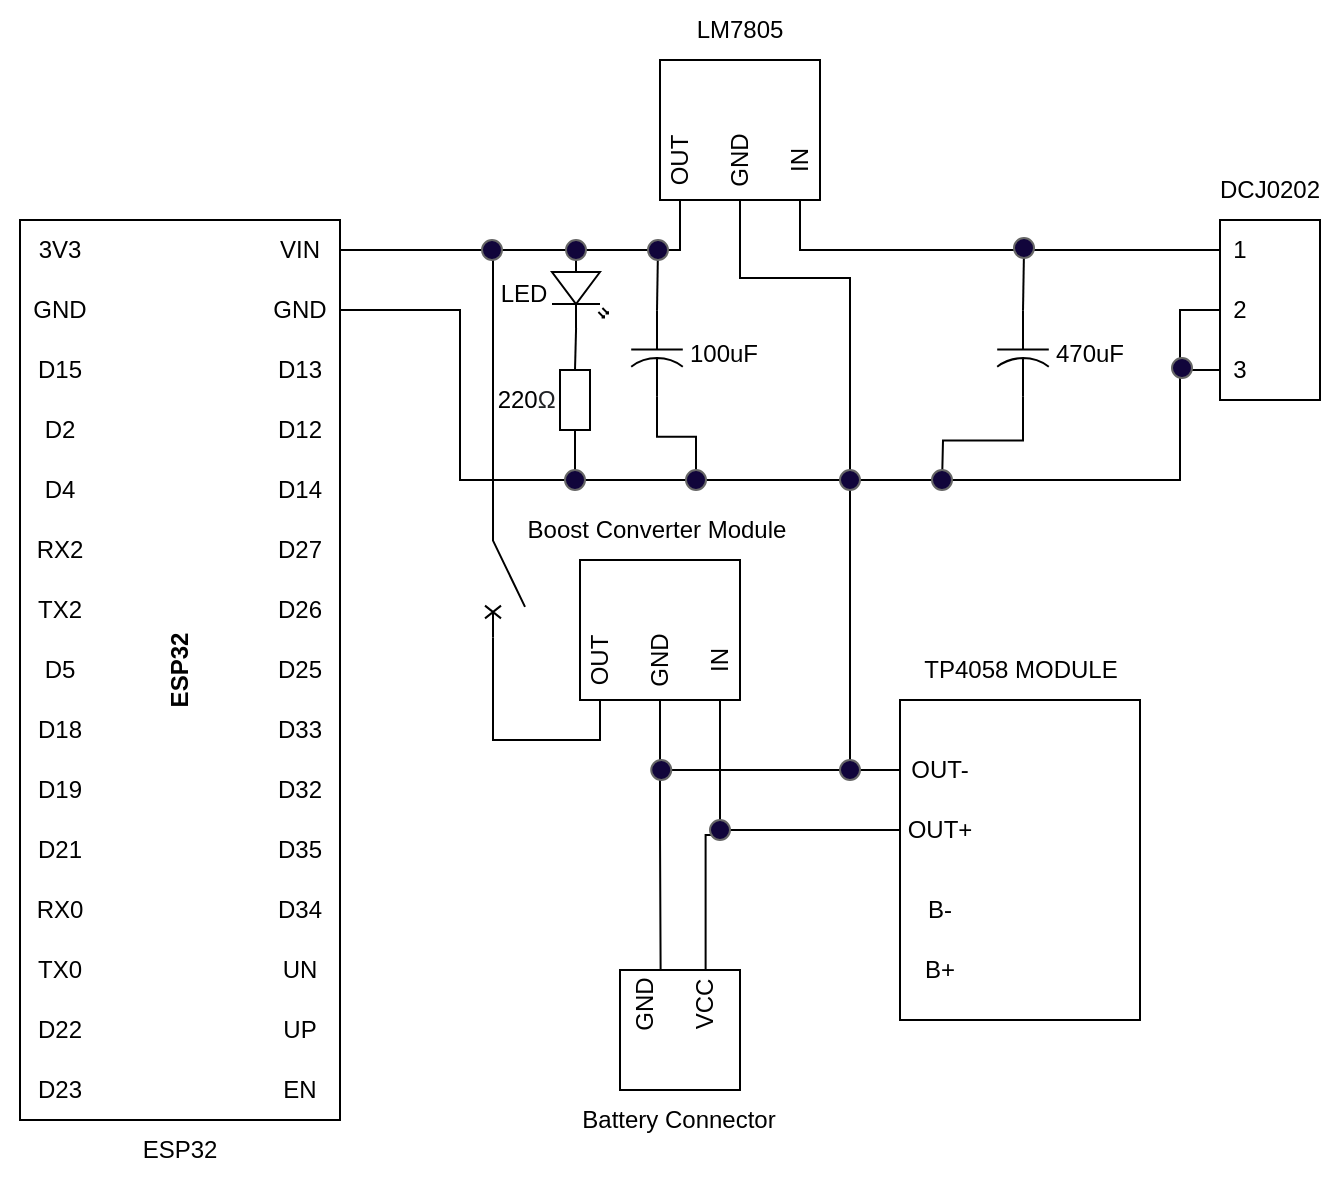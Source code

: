 <mxfile version="21.2.4" type="device">
  <diagram name="Page-1" id="Nlbm81BdyB03_5yhjSXM">
    <mxGraphModel dx="1016" dy="696" grid="0" gridSize="10" guides="1" tooltips="1" connect="1" arrows="1" fold="1" page="1" pageScale="1" pageWidth="827" pageHeight="1169" math="0" shadow="0">
      <root>
        <mxCell id="0" />
        <mxCell id="1" parent="0" />
        <mxCell id="-jr62Q2sKbG4i17rL4vR-5" value="" style="rounded=0;whiteSpace=wrap;html=1;" vertex="1" parent="1">
          <mxGeometry x="40" y="120" width="160" height="450" as="geometry" />
        </mxCell>
        <mxCell id="-jr62Q2sKbG4i17rL4vR-6" value="3V3" style="text;html=1;strokeColor=none;fillColor=none;align=center;verticalAlign=middle;whiteSpace=wrap;rounded=0;" vertex="1" parent="1">
          <mxGeometry x="30" y="120" width="60" height="30" as="geometry" />
        </mxCell>
        <mxCell id="-jr62Q2sKbG4i17rL4vR-7" value="VIN" style="text;html=1;strokeColor=none;fillColor=none;align=center;verticalAlign=middle;whiteSpace=wrap;rounded=0;" vertex="1" parent="1">
          <mxGeometry x="160" y="120" width="40" height="30" as="geometry" />
        </mxCell>
        <mxCell id="-jr62Q2sKbG4i17rL4vR-8" value="GND" style="text;html=1;strokeColor=none;fillColor=none;align=center;verticalAlign=middle;whiteSpace=wrap;rounded=0;" vertex="1" parent="1">
          <mxGeometry x="30" y="150" width="60" height="30" as="geometry" />
        </mxCell>
        <mxCell id="-jr62Q2sKbG4i17rL4vR-98" style="edgeStyle=orthogonalEdgeStyle;rounded=0;orthogonalLoop=1;jettySize=auto;html=1;exitX=1;exitY=0.5;exitDx=0;exitDy=0;entryX=0;entryY=0.5;entryDx=0;entryDy=0;endArrow=none;endFill=0;" edge="1" parent="1" source="-jr62Q2sKbG4i17rL4vR-9" target="-jr62Q2sKbG4i17rL4vR-95">
          <mxGeometry relative="1" as="geometry">
            <Array as="points">
              <mxPoint x="260" y="165" />
              <mxPoint x="260" y="250" />
              <mxPoint x="620" y="250" />
              <mxPoint x="620" y="165" />
            </Array>
          </mxGeometry>
        </mxCell>
        <mxCell id="-jr62Q2sKbG4i17rL4vR-9" value="GND" style="text;html=1;strokeColor=none;fillColor=none;align=center;verticalAlign=middle;whiteSpace=wrap;rounded=0;" vertex="1" parent="1">
          <mxGeometry x="160" y="150" width="40" height="30" as="geometry" />
        </mxCell>
        <mxCell id="-jr62Q2sKbG4i17rL4vR-10" value="D15" style="text;html=1;strokeColor=none;fillColor=none;align=center;verticalAlign=middle;whiteSpace=wrap;rounded=0;" vertex="1" parent="1">
          <mxGeometry x="30" y="180" width="60" height="30" as="geometry" />
        </mxCell>
        <mxCell id="-jr62Q2sKbG4i17rL4vR-11" value="D13" style="text;html=1;strokeColor=none;fillColor=none;align=center;verticalAlign=middle;whiteSpace=wrap;rounded=0;" vertex="1" parent="1">
          <mxGeometry x="150" y="180" width="60" height="30" as="geometry" />
        </mxCell>
        <mxCell id="-jr62Q2sKbG4i17rL4vR-12" value="D2" style="text;html=1;strokeColor=none;fillColor=none;align=center;verticalAlign=middle;whiteSpace=wrap;rounded=0;" vertex="1" parent="1">
          <mxGeometry x="30" y="210" width="60" height="30" as="geometry" />
        </mxCell>
        <mxCell id="-jr62Q2sKbG4i17rL4vR-13" value="D12" style="text;html=1;strokeColor=none;fillColor=none;align=center;verticalAlign=middle;whiteSpace=wrap;rounded=0;" vertex="1" parent="1">
          <mxGeometry x="150" y="210" width="60" height="30" as="geometry" />
        </mxCell>
        <mxCell id="-jr62Q2sKbG4i17rL4vR-14" value="D4" style="text;html=1;strokeColor=none;fillColor=none;align=center;verticalAlign=middle;whiteSpace=wrap;rounded=0;" vertex="1" parent="1">
          <mxGeometry x="30" y="240" width="60" height="30" as="geometry" />
        </mxCell>
        <mxCell id="-jr62Q2sKbG4i17rL4vR-15" value="D14" style="text;html=1;strokeColor=none;fillColor=none;align=center;verticalAlign=middle;whiteSpace=wrap;rounded=0;" vertex="1" parent="1">
          <mxGeometry x="150" y="240" width="60" height="30" as="geometry" />
        </mxCell>
        <mxCell id="-jr62Q2sKbG4i17rL4vR-16" value="RX2" style="text;html=1;strokeColor=none;fillColor=none;align=center;verticalAlign=middle;whiteSpace=wrap;rounded=0;" vertex="1" parent="1">
          <mxGeometry x="30" y="270" width="60" height="30" as="geometry" />
        </mxCell>
        <mxCell id="-jr62Q2sKbG4i17rL4vR-17" value="D27" style="text;html=1;strokeColor=none;fillColor=none;align=center;verticalAlign=middle;whiteSpace=wrap;rounded=0;" vertex="1" parent="1">
          <mxGeometry x="150" y="270" width="60" height="30" as="geometry" />
        </mxCell>
        <mxCell id="-jr62Q2sKbG4i17rL4vR-18" value="TX2" style="text;html=1;strokeColor=none;fillColor=none;align=center;verticalAlign=middle;whiteSpace=wrap;rounded=0;" vertex="1" parent="1">
          <mxGeometry x="30" y="300" width="60" height="30" as="geometry" />
        </mxCell>
        <mxCell id="-jr62Q2sKbG4i17rL4vR-19" value="D26" style="text;html=1;strokeColor=none;fillColor=none;align=center;verticalAlign=middle;whiteSpace=wrap;rounded=0;" vertex="1" parent="1">
          <mxGeometry x="150" y="300" width="60" height="30" as="geometry" />
        </mxCell>
        <mxCell id="-jr62Q2sKbG4i17rL4vR-20" value="D5" style="text;html=1;strokeColor=none;fillColor=none;align=center;verticalAlign=middle;whiteSpace=wrap;rounded=0;" vertex="1" parent="1">
          <mxGeometry x="30" y="330" width="60" height="30" as="geometry" />
        </mxCell>
        <mxCell id="-jr62Q2sKbG4i17rL4vR-21" value="D25" style="text;html=1;strokeColor=none;fillColor=none;align=center;verticalAlign=middle;whiteSpace=wrap;rounded=0;" vertex="1" parent="1">
          <mxGeometry x="150" y="330" width="60" height="30" as="geometry" />
        </mxCell>
        <mxCell id="-jr62Q2sKbG4i17rL4vR-22" value="D18" style="text;html=1;strokeColor=none;fillColor=none;align=center;verticalAlign=middle;whiteSpace=wrap;rounded=0;" vertex="1" parent="1">
          <mxGeometry x="30" y="360" width="60" height="30" as="geometry" />
        </mxCell>
        <mxCell id="-jr62Q2sKbG4i17rL4vR-23" value="D33" style="text;html=1;strokeColor=none;fillColor=none;align=center;verticalAlign=middle;whiteSpace=wrap;rounded=0;" vertex="1" parent="1">
          <mxGeometry x="150" y="360" width="60" height="30" as="geometry" />
        </mxCell>
        <mxCell id="-jr62Q2sKbG4i17rL4vR-24" value="D19" style="text;html=1;strokeColor=none;fillColor=none;align=center;verticalAlign=middle;whiteSpace=wrap;rounded=0;" vertex="1" parent="1">
          <mxGeometry x="30" y="390" width="60" height="30" as="geometry" />
        </mxCell>
        <mxCell id="-jr62Q2sKbG4i17rL4vR-25" value="D32" style="text;html=1;strokeColor=none;fillColor=none;align=center;verticalAlign=middle;whiteSpace=wrap;rounded=0;" vertex="1" parent="1">
          <mxGeometry x="150" y="390" width="60" height="30" as="geometry" />
        </mxCell>
        <mxCell id="-jr62Q2sKbG4i17rL4vR-26" value="D21" style="text;html=1;strokeColor=none;fillColor=none;align=center;verticalAlign=middle;whiteSpace=wrap;rounded=0;" vertex="1" parent="1">
          <mxGeometry x="30" y="420" width="60" height="30" as="geometry" />
        </mxCell>
        <mxCell id="-jr62Q2sKbG4i17rL4vR-27" value="D35" style="text;html=1;strokeColor=none;fillColor=none;align=center;verticalAlign=middle;whiteSpace=wrap;rounded=0;" vertex="1" parent="1">
          <mxGeometry x="150" y="420" width="60" height="30" as="geometry" />
        </mxCell>
        <mxCell id="-jr62Q2sKbG4i17rL4vR-28" value="RX0" style="text;html=1;strokeColor=none;fillColor=none;align=center;verticalAlign=middle;whiteSpace=wrap;rounded=0;" vertex="1" parent="1">
          <mxGeometry x="30" y="450" width="60" height="30" as="geometry" />
        </mxCell>
        <mxCell id="-jr62Q2sKbG4i17rL4vR-29" value="D34" style="text;html=1;strokeColor=none;fillColor=none;align=center;verticalAlign=middle;whiteSpace=wrap;rounded=0;" vertex="1" parent="1">
          <mxGeometry x="150" y="450" width="60" height="30" as="geometry" />
        </mxCell>
        <mxCell id="-jr62Q2sKbG4i17rL4vR-30" value="TX0" style="text;html=1;strokeColor=none;fillColor=none;align=center;verticalAlign=middle;whiteSpace=wrap;rounded=0;" vertex="1" parent="1">
          <mxGeometry x="30" y="480" width="60" height="30" as="geometry" />
        </mxCell>
        <mxCell id="-jr62Q2sKbG4i17rL4vR-31" value="UN" style="text;html=1;strokeColor=none;fillColor=none;align=center;verticalAlign=middle;whiteSpace=wrap;rounded=0;" vertex="1" parent="1">
          <mxGeometry x="150" y="480" width="60" height="30" as="geometry" />
        </mxCell>
        <mxCell id="-jr62Q2sKbG4i17rL4vR-32" value="D22" style="text;html=1;strokeColor=none;fillColor=none;align=center;verticalAlign=middle;whiteSpace=wrap;rounded=0;" vertex="1" parent="1">
          <mxGeometry x="30" y="510" width="60" height="30" as="geometry" />
        </mxCell>
        <mxCell id="-jr62Q2sKbG4i17rL4vR-33" value="UP" style="text;html=1;strokeColor=none;fillColor=none;align=center;verticalAlign=middle;whiteSpace=wrap;rounded=0;" vertex="1" parent="1">
          <mxGeometry x="150" y="510" width="60" height="30" as="geometry" />
        </mxCell>
        <mxCell id="-jr62Q2sKbG4i17rL4vR-34" value="D23" style="text;html=1;strokeColor=none;fillColor=none;align=center;verticalAlign=middle;whiteSpace=wrap;rounded=0;" vertex="1" parent="1">
          <mxGeometry x="30" y="540" width="60" height="30" as="geometry" />
        </mxCell>
        <mxCell id="-jr62Q2sKbG4i17rL4vR-35" value="EN" style="text;html=1;strokeColor=none;fillColor=none;align=center;verticalAlign=middle;whiteSpace=wrap;rounded=0;" vertex="1" parent="1">
          <mxGeometry x="150" y="540" width="60" height="30" as="geometry" />
        </mxCell>
        <mxCell id="-jr62Q2sKbG4i17rL4vR-37" value="&lt;b&gt;ESP32&lt;/b&gt;" style="text;html=1;strokeColor=none;fillColor=none;align=center;verticalAlign=middle;whiteSpace=wrap;rounded=0;rotation=-90;" vertex="1" parent="1">
          <mxGeometry x="90" y="330" width="60" height="30" as="geometry" />
        </mxCell>
        <mxCell id="-jr62Q2sKbG4i17rL4vR-39" value="" style="rounded=0;whiteSpace=wrap;html=1;" vertex="1" parent="1">
          <mxGeometry x="360" y="40" width="80" height="70" as="geometry" />
        </mxCell>
        <mxCell id="-jr62Q2sKbG4i17rL4vR-50" style="edgeStyle=orthogonalEdgeStyle;rounded=0;orthogonalLoop=1;jettySize=auto;html=1;exitX=0;exitY=0.5;exitDx=0;exitDy=0;entryX=1;entryY=0.5;entryDx=0;entryDy=0;endArrow=none;endFill=0;" edge="1" parent="1" source="-jr62Q2sKbG4i17rL4vR-40" target="-jr62Q2sKbG4i17rL4vR-7">
          <mxGeometry relative="1" as="geometry" />
        </mxCell>
        <mxCell id="-jr62Q2sKbG4i17rL4vR-40" value="OUT" style="text;html=1;strokeColor=none;fillColor=none;align=center;verticalAlign=middle;whiteSpace=wrap;rounded=0;rotation=-90;" vertex="1" parent="1">
          <mxGeometry x="350" y="75" width="40" height="30" as="geometry" />
        </mxCell>
        <mxCell id="-jr62Q2sKbG4i17rL4vR-41" value="GND" style="text;html=1;strokeColor=none;fillColor=none;align=center;verticalAlign=middle;whiteSpace=wrap;rounded=0;rotation=-90;" vertex="1" parent="1">
          <mxGeometry x="380" y="75" width="40" height="30" as="geometry" />
        </mxCell>
        <mxCell id="-jr62Q2sKbG4i17rL4vR-97" style="edgeStyle=orthogonalEdgeStyle;rounded=0;orthogonalLoop=1;jettySize=auto;html=1;exitX=0;exitY=0.5;exitDx=0;exitDy=0;entryX=0;entryY=0.5;entryDx=0;entryDy=0;endArrow=none;endFill=0;" edge="1" parent="1" source="-jr62Q2sKbG4i17rL4vR-42" target="-jr62Q2sKbG4i17rL4vR-93">
          <mxGeometry relative="1" as="geometry" />
        </mxCell>
        <mxCell id="-jr62Q2sKbG4i17rL4vR-42" value="IN" style="text;html=1;strokeColor=none;fillColor=none;align=center;verticalAlign=middle;whiteSpace=wrap;rounded=0;rotation=-90;" vertex="1" parent="1">
          <mxGeometry x="410" y="75" width="40" height="30" as="geometry" />
        </mxCell>
        <mxCell id="-jr62Q2sKbG4i17rL4vR-53" value="" style="rounded=0;whiteSpace=wrap;html=1;" vertex="1" parent="1">
          <mxGeometry x="320" y="290" width="80" height="70" as="geometry" />
        </mxCell>
        <mxCell id="-jr62Q2sKbG4i17rL4vR-54" value="OUT" style="text;html=1;strokeColor=none;fillColor=none;align=center;verticalAlign=middle;whiteSpace=wrap;rounded=0;rotation=-90;" vertex="1" parent="1">
          <mxGeometry x="310" y="325" width="40" height="30" as="geometry" />
        </mxCell>
        <mxCell id="-jr62Q2sKbG4i17rL4vR-66" style="edgeStyle=orthogonalEdgeStyle;rounded=0;orthogonalLoop=1;jettySize=auto;html=1;exitX=0;exitY=0.5;exitDx=0;exitDy=0;entryX=1;entryY=0.75;entryDx=0;entryDy=0;endArrow=none;endFill=0;" edge="1" parent="1" source="-jr62Q2sKbG4i17rL4vR-55" target="-jr62Q2sKbG4i17rL4vR-63">
          <mxGeometry relative="1" as="geometry" />
        </mxCell>
        <mxCell id="-jr62Q2sKbG4i17rL4vR-55" value="GND" style="text;html=1;strokeColor=none;fillColor=none;align=center;verticalAlign=middle;whiteSpace=wrap;rounded=0;rotation=-90;" vertex="1" parent="1">
          <mxGeometry x="340" y="325" width="40" height="30" as="geometry" />
        </mxCell>
        <mxCell id="-jr62Q2sKbG4i17rL4vR-67" style="edgeStyle=orthogonalEdgeStyle;rounded=0;orthogonalLoop=1;jettySize=auto;html=1;exitX=0;exitY=0.5;exitDx=0;exitDy=0;entryX=1;entryY=0.5;entryDx=0;entryDy=0;endArrow=none;endFill=0;" edge="1" parent="1" source="-jr62Q2sKbG4i17rL4vR-56" target="-jr62Q2sKbG4i17rL4vR-64">
          <mxGeometry relative="1" as="geometry" />
        </mxCell>
        <mxCell id="-jr62Q2sKbG4i17rL4vR-56" value="IN" style="text;html=1;strokeColor=none;fillColor=none;align=center;verticalAlign=middle;whiteSpace=wrap;rounded=0;rotation=-90;" vertex="1" parent="1">
          <mxGeometry x="370" y="325" width="40" height="30" as="geometry" />
        </mxCell>
        <mxCell id="-jr62Q2sKbG4i17rL4vR-58" style="edgeStyle=orthogonalEdgeStyle;rounded=0;orthogonalLoop=1;jettySize=auto;html=1;exitX=0;exitY=0.8;exitDx=0;exitDy=0;endArrow=none;endFill=0;entryX=1;entryY=0.5;entryDx=0;entryDy=0;" edge="1" parent="1" source="-jr62Q2sKbG4i17rL4vR-57" target="-jr62Q2sKbG4i17rL4vR-7">
          <mxGeometry relative="1" as="geometry">
            <mxPoint x="283" y="140" as="targetPoint" />
            <Array as="points">
              <mxPoint x="277" y="135" />
            </Array>
          </mxGeometry>
        </mxCell>
        <mxCell id="-jr62Q2sKbG4i17rL4vR-60" style="edgeStyle=orthogonalEdgeStyle;rounded=0;orthogonalLoop=1;jettySize=auto;html=1;exitX=1;exitY=0.8;exitDx=0;exitDy=0;entryX=0;entryY=0.5;entryDx=0;entryDy=0;endArrow=none;endFill=0;" edge="1" parent="1" source="-jr62Q2sKbG4i17rL4vR-57" target="-jr62Q2sKbG4i17rL4vR-54">
          <mxGeometry relative="1" as="geometry" />
        </mxCell>
        <mxCell id="-jr62Q2sKbG4i17rL4vR-57" value="" style="pointerEvents=1;verticalLabelPosition=bottom;shadow=0;dashed=0;align=center;html=1;verticalAlign=top;shape=mxgraph.electrical.electro-mechanical.circuitBreaker2;elSwitchState=off;rotation=90;" vertex="1" parent="1">
          <mxGeometry x="250.63" y="286.88" width="63.75" height="20" as="geometry" />
        </mxCell>
        <mxCell id="-jr62Q2sKbG4i17rL4vR-62" value="" style="rounded=0;whiteSpace=wrap;html=1;" vertex="1" parent="1">
          <mxGeometry x="340" y="495" width="60" height="60" as="geometry" />
        </mxCell>
        <mxCell id="-jr62Q2sKbG4i17rL4vR-63" value="GND" style="text;html=1;strokeColor=none;fillColor=none;align=center;verticalAlign=middle;whiteSpace=wrap;rounded=0;rotation=-90;" vertex="1" parent="1">
          <mxGeometry x="335.62" y="497.19" width="34.38" height="30" as="geometry" />
        </mxCell>
        <mxCell id="-jr62Q2sKbG4i17rL4vR-64" value="VCC" style="text;html=1;strokeColor=none;fillColor=none;align=center;verticalAlign=middle;whiteSpace=wrap;rounded=0;rotation=-90;" vertex="1" parent="1">
          <mxGeometry x="365.62" y="497.19" width="34.38" height="30" as="geometry" />
        </mxCell>
        <mxCell id="-jr62Q2sKbG4i17rL4vR-71" value="" style="rounded=0;whiteSpace=wrap;html=1;" vertex="1" parent="1">
          <mxGeometry x="480" y="360" width="120" height="160" as="geometry" />
        </mxCell>
        <mxCell id="-jr62Q2sKbG4i17rL4vR-76" style="edgeStyle=orthogonalEdgeStyle;rounded=0;orthogonalLoop=1;jettySize=auto;html=1;exitX=0;exitY=0.5;exitDx=0;exitDy=0;endArrow=none;endFill=0;" edge="1" parent="1" source="-jr62Q2sKbG4i17rL4vR-79">
          <mxGeometry relative="1" as="geometry">
            <mxPoint x="360" y="395" as="targetPoint" />
          </mxGeometry>
        </mxCell>
        <mxCell id="-jr62Q2sKbG4i17rL4vR-72" value="OUT-" style="text;html=1;strokeColor=none;fillColor=none;align=center;verticalAlign=middle;whiteSpace=wrap;rounded=0;" vertex="1" parent="1">
          <mxGeometry x="480" y="380" width="40" height="30" as="geometry" />
        </mxCell>
        <mxCell id="-jr62Q2sKbG4i17rL4vR-77" style="edgeStyle=orthogonalEdgeStyle;rounded=0;orthogonalLoop=1;jettySize=auto;html=1;exitX=0;exitY=0.5;exitDx=0;exitDy=0;endArrow=none;endFill=0;" edge="1" parent="1" source="-jr62Q2sKbG4i17rL4vR-81">
          <mxGeometry relative="1" as="geometry">
            <mxPoint x="390" y="425" as="targetPoint" />
          </mxGeometry>
        </mxCell>
        <mxCell id="-jr62Q2sKbG4i17rL4vR-73" value="OUT+" style="text;html=1;strokeColor=none;fillColor=none;align=center;verticalAlign=middle;whiteSpace=wrap;rounded=0;" vertex="1" parent="1">
          <mxGeometry x="480" y="410" width="40" height="30" as="geometry" />
        </mxCell>
        <mxCell id="-jr62Q2sKbG4i17rL4vR-74" value="B-" style="text;html=1;strokeColor=none;fillColor=none;align=center;verticalAlign=middle;whiteSpace=wrap;rounded=0;" vertex="1" parent="1">
          <mxGeometry x="480" y="450" width="40" height="30" as="geometry" />
        </mxCell>
        <mxCell id="-jr62Q2sKbG4i17rL4vR-75" value="B+" style="text;html=1;strokeColor=none;fillColor=none;align=center;verticalAlign=middle;whiteSpace=wrap;rounded=0;" vertex="1" parent="1">
          <mxGeometry x="480" y="480" width="40" height="30" as="geometry" />
        </mxCell>
        <mxCell id="-jr62Q2sKbG4i17rL4vR-80" value="" style="edgeStyle=orthogonalEdgeStyle;rounded=0;orthogonalLoop=1;jettySize=auto;html=1;exitX=0;exitY=0.5;exitDx=0;exitDy=0;endArrow=none;endFill=0;" edge="1" parent="1" source="-jr62Q2sKbG4i17rL4vR-85" target="-jr62Q2sKbG4i17rL4vR-79">
          <mxGeometry relative="1" as="geometry">
            <mxPoint x="360" y="395" as="targetPoint" />
            <mxPoint x="480" y="395" as="sourcePoint" />
          </mxGeometry>
        </mxCell>
        <mxCell id="-jr62Q2sKbG4i17rL4vR-79" value="" style="ellipse;whiteSpace=wrap;html=1;aspect=fixed;fillColor=#11053b;fontColor=#333333;strokeColor=#666666;" vertex="1" parent="1">
          <mxGeometry x="355.62" y="390" width="10" height="10" as="geometry" />
        </mxCell>
        <mxCell id="-jr62Q2sKbG4i17rL4vR-82" value="" style="edgeStyle=orthogonalEdgeStyle;rounded=0;orthogonalLoop=1;jettySize=auto;html=1;exitX=0;exitY=0.5;exitDx=0;exitDy=0;endArrow=none;endFill=0;" edge="1" parent="1" source="-jr62Q2sKbG4i17rL4vR-73" target="-jr62Q2sKbG4i17rL4vR-81">
          <mxGeometry relative="1" as="geometry">
            <mxPoint x="390" y="425" as="targetPoint" />
            <mxPoint x="480" y="425" as="sourcePoint" />
          </mxGeometry>
        </mxCell>
        <mxCell id="-jr62Q2sKbG4i17rL4vR-81" value="" style="ellipse;whiteSpace=wrap;html=1;aspect=fixed;fillColor=#11053b;fontColor=#333333;strokeColor=#666666;" vertex="1" parent="1">
          <mxGeometry x="385" y="420" width="10" height="10" as="geometry" />
        </mxCell>
        <mxCell id="-jr62Q2sKbG4i17rL4vR-86" value="" style="edgeStyle=orthogonalEdgeStyle;rounded=0;orthogonalLoop=1;jettySize=auto;html=1;exitX=0;exitY=0.5;exitDx=0;exitDy=0;endArrow=none;endFill=0;" edge="1" parent="1" source="-jr62Q2sKbG4i17rL4vR-72" target="-jr62Q2sKbG4i17rL4vR-85">
          <mxGeometry relative="1" as="geometry">
            <mxPoint x="366" y="395" as="targetPoint" />
            <mxPoint x="480" y="395" as="sourcePoint" />
          </mxGeometry>
        </mxCell>
        <mxCell id="-jr62Q2sKbG4i17rL4vR-89" value="" style="edgeStyle=orthogonalEdgeStyle;rounded=0;orthogonalLoop=1;jettySize=auto;html=1;exitX=0;exitY=0.5;exitDx=0;exitDy=0;endArrow=none;endFill=0;entryX=0;entryY=0.5;entryDx=0;entryDy=0;" edge="1" parent="1" source="-jr62Q2sKbG4i17rL4vR-41" target="-jr62Q2sKbG4i17rL4vR-85">
          <mxGeometry relative="1" as="geometry">
            <mxPoint x="480" y="395" as="targetPoint" />
            <mxPoint x="400" y="110" as="sourcePoint" />
            <Array as="points">
              <mxPoint x="400" y="149" />
              <mxPoint x="455" y="149" />
              <mxPoint x="455" y="395" />
            </Array>
          </mxGeometry>
        </mxCell>
        <mxCell id="-jr62Q2sKbG4i17rL4vR-85" value="" style="ellipse;whiteSpace=wrap;html=1;aspect=fixed;fillColor=#11053b;fontColor=#333333;strokeColor=#666666;" vertex="1" parent="1">
          <mxGeometry x="450" y="390" width="10" height="10" as="geometry" />
        </mxCell>
        <mxCell id="-jr62Q2sKbG4i17rL4vR-92" value="" style="rounded=0;whiteSpace=wrap;html=1;" vertex="1" parent="1">
          <mxGeometry x="640" y="120" width="50" height="90" as="geometry" />
        </mxCell>
        <mxCell id="-jr62Q2sKbG4i17rL4vR-93" value="1" style="text;html=1;strokeColor=none;fillColor=none;align=center;verticalAlign=middle;whiteSpace=wrap;rounded=0;" vertex="1" parent="1">
          <mxGeometry x="640" y="120" width="20" height="30" as="geometry" />
        </mxCell>
        <mxCell id="-jr62Q2sKbG4i17rL4vR-95" value="2" style="text;html=1;strokeColor=none;fillColor=none;align=center;verticalAlign=middle;whiteSpace=wrap;rounded=0;" vertex="1" parent="1">
          <mxGeometry x="640" y="150" width="20" height="30" as="geometry" />
        </mxCell>
        <mxCell id="-jr62Q2sKbG4i17rL4vR-99" style="edgeStyle=orthogonalEdgeStyle;rounded=0;orthogonalLoop=1;jettySize=auto;html=1;exitX=0;exitY=0.5;exitDx=0;exitDy=0;endArrow=none;endFill=0;" edge="1" parent="1" source="-jr62Q2sKbG4i17rL4vR-96">
          <mxGeometry relative="1" as="geometry">
            <mxPoint x="620" y="195" as="targetPoint" />
          </mxGeometry>
        </mxCell>
        <mxCell id="-jr62Q2sKbG4i17rL4vR-96" value="3" style="text;html=1;strokeColor=none;fillColor=none;align=center;verticalAlign=middle;whiteSpace=wrap;rounded=0;" vertex="1" parent="1">
          <mxGeometry x="640" y="180" width="20" height="30" as="geometry" />
        </mxCell>
        <mxCell id="-jr62Q2sKbG4i17rL4vR-109" style="edgeStyle=orthogonalEdgeStyle;rounded=0;orthogonalLoop=1;jettySize=auto;html=1;exitX=1;exitY=0.57;exitDx=0;exitDy=0;exitPerimeter=0;entryX=0.5;entryY=0;entryDx=0;entryDy=0;endArrow=none;endFill=0;" edge="1" parent="1" source="-jr62Q2sKbG4i17rL4vR-100" target="-jr62Q2sKbG4i17rL4vR-101">
          <mxGeometry relative="1" as="geometry" />
        </mxCell>
        <mxCell id="-jr62Q2sKbG4i17rL4vR-100" value="" style="verticalLabelPosition=bottom;shadow=0;dashed=0;align=center;html=1;verticalAlign=top;shape=mxgraph.electrical.opto_electronics.led_2;pointerEvents=1;rotation=90;" vertex="1" parent="1">
          <mxGeometry x="300" y="140" width="40" height="28" as="geometry" />
        </mxCell>
        <mxCell id="-jr62Q2sKbG4i17rL4vR-101" value="" style="rounded=0;whiteSpace=wrap;html=1;" vertex="1" parent="1">
          <mxGeometry x="310" y="195" width="15" height="30" as="geometry" />
        </mxCell>
        <mxCell id="-jr62Q2sKbG4i17rL4vR-116" value="" style="edgeStyle=orthogonalEdgeStyle;rounded=0;orthogonalLoop=1;jettySize=auto;html=1;exitX=0.5;exitY=1;exitDx=0;exitDy=0;endArrow=none;endFill=0;" edge="1" parent="1" source="-jr62Q2sKbG4i17rL4vR-101" target="-jr62Q2sKbG4i17rL4vR-112">
          <mxGeometry relative="1" as="geometry">
            <mxPoint x="620" y="170" as="targetPoint" />
            <mxPoint x="318" y="230" as="sourcePoint" />
          </mxGeometry>
        </mxCell>
        <mxCell id="-jr62Q2sKbG4i17rL4vR-112" value="" style="ellipse;whiteSpace=wrap;html=1;aspect=fixed;fillColor=#11053b;fontColor=#333333;strokeColor=#666666;" vertex="1" parent="1">
          <mxGeometry x="312.5" y="245" width="10" height="10" as="geometry" />
        </mxCell>
        <mxCell id="-jr62Q2sKbG4i17rL4vR-119" style="edgeStyle=orthogonalEdgeStyle;rounded=0;orthogonalLoop=1;jettySize=auto;html=1;exitX=0;exitY=0.5;exitDx=0;exitDy=0;exitPerimeter=0;endArrow=none;endFill=0;" edge="1" parent="1" source="-jr62Q2sKbG4i17rL4vR-118">
          <mxGeometry relative="1" as="geometry">
            <mxPoint x="359" y="134.011" as="targetPoint" />
          </mxGeometry>
        </mxCell>
        <mxCell id="-jr62Q2sKbG4i17rL4vR-120" style="edgeStyle=orthogonalEdgeStyle;rounded=0;orthogonalLoop=1;jettySize=auto;html=1;exitX=1;exitY=0.5;exitDx=0;exitDy=0;exitPerimeter=0;endArrow=none;endFill=0;" edge="1" parent="1" source="-jr62Q2sKbG4i17rL4vR-121">
          <mxGeometry relative="1" as="geometry">
            <mxPoint x="379.003" y="250.011" as="targetPoint" />
          </mxGeometry>
        </mxCell>
        <mxCell id="-jr62Q2sKbG4i17rL4vR-118" value="" style="pointerEvents=1;verticalLabelPosition=bottom;shadow=0;dashed=0;align=center;html=1;verticalAlign=top;shape=mxgraph.electrical.capacitors.capacitor_2;rotation=90;" vertex="1" parent="1">
          <mxGeometry x="337" y="174.0" width="43" height="25.8" as="geometry" />
        </mxCell>
        <mxCell id="-jr62Q2sKbG4i17rL4vR-124" value="" style="edgeStyle=orthogonalEdgeStyle;rounded=0;orthogonalLoop=1;jettySize=auto;html=1;exitX=1;exitY=0.5;exitDx=0;exitDy=0;exitPerimeter=0;endArrow=none;endFill=0;" edge="1" parent="1" source="-jr62Q2sKbG4i17rL4vR-118" target="-jr62Q2sKbG4i17rL4vR-121">
          <mxGeometry relative="1" as="geometry">
            <mxPoint x="379.003" y="250.011" as="targetPoint" />
            <mxPoint x="359" y="208" as="sourcePoint" />
          </mxGeometry>
        </mxCell>
        <mxCell id="-jr62Q2sKbG4i17rL4vR-121" value="" style="ellipse;whiteSpace=wrap;html=1;aspect=fixed;fillColor=#11053b;fontColor=#333333;strokeColor=#666666;" vertex="1" parent="1">
          <mxGeometry x="373" y="245" width="10" height="10" as="geometry" />
        </mxCell>
        <mxCell id="-jr62Q2sKbG4i17rL4vR-141" value="" style="ellipse;whiteSpace=wrap;html=1;aspect=fixed;fillColor=#11053b;fontColor=#333333;strokeColor=#666666;" vertex="1" parent="1">
          <mxGeometry x="450" y="245" width="10" height="10" as="geometry" />
        </mxCell>
        <mxCell id="-jr62Q2sKbG4i17rL4vR-145" style="edgeStyle=orthogonalEdgeStyle;rounded=0;orthogonalLoop=1;jettySize=auto;html=1;exitX=1;exitY=0.5;exitDx=0;exitDy=0;exitPerimeter=0;endArrow=none;endFill=0;" edge="1" parent="1" source="-jr62Q2sKbG4i17rL4vR-143">
          <mxGeometry relative="1" as="geometry">
            <mxPoint x="501.003" y="252.011" as="targetPoint" />
          </mxGeometry>
        </mxCell>
        <mxCell id="-jr62Q2sKbG4i17rL4vR-151" style="edgeStyle=orthogonalEdgeStyle;rounded=0;orthogonalLoop=1;jettySize=auto;html=1;exitX=0;exitY=0.5;exitDx=0;exitDy=0;exitPerimeter=0;endArrow=none;endFill=0;" edge="1" parent="1" source="-jr62Q2sKbG4i17rL4vR-143">
          <mxGeometry relative="1" as="geometry">
            <mxPoint x="542" y="135.011" as="targetPoint" />
          </mxGeometry>
        </mxCell>
        <mxCell id="-jr62Q2sKbG4i17rL4vR-143" value="" style="pointerEvents=1;verticalLabelPosition=bottom;shadow=0;dashed=0;align=center;html=1;verticalAlign=top;shape=mxgraph.electrical.capacitors.capacitor_2;rotation=90;" vertex="1" parent="1">
          <mxGeometry x="520" y="174.0" width="43" height="25.8" as="geometry" />
        </mxCell>
        <mxCell id="-jr62Q2sKbG4i17rL4vR-146" value="" style="ellipse;whiteSpace=wrap;html=1;aspect=fixed;fillColor=#11053b;fontColor=#333333;strokeColor=#666666;" vertex="1" parent="1">
          <mxGeometry x="354" y="130" width="10" height="10" as="geometry" />
        </mxCell>
        <mxCell id="-jr62Q2sKbG4i17rL4vR-148" value="" style="ellipse;whiteSpace=wrap;html=1;aspect=fixed;fillColor=#11053b;fontColor=#333333;strokeColor=#666666;" vertex="1" parent="1">
          <mxGeometry x="313" y="130" width="10" height="10" as="geometry" />
        </mxCell>
        <mxCell id="-jr62Q2sKbG4i17rL4vR-149" value="" style="ellipse;whiteSpace=wrap;html=1;aspect=fixed;fillColor=#11053b;fontColor=#333333;strokeColor=#666666;" vertex="1" parent="1">
          <mxGeometry x="271" y="130" width="10" height="10" as="geometry" />
        </mxCell>
        <mxCell id="-jr62Q2sKbG4i17rL4vR-150" value="" style="ellipse;whiteSpace=wrap;html=1;aspect=fixed;fillColor=#11053b;fontColor=#333333;strokeColor=#666666;" vertex="1" parent="1">
          <mxGeometry x="496" y="245" width="10" height="10" as="geometry" />
        </mxCell>
        <mxCell id="-jr62Q2sKbG4i17rL4vR-152" value="" style="ellipse;whiteSpace=wrap;html=1;aspect=fixed;fillColor=#11053b;fontColor=#333333;strokeColor=#666666;" vertex="1" parent="1">
          <mxGeometry x="537" y="129" width="10" height="10" as="geometry" />
        </mxCell>
        <mxCell id="-jr62Q2sKbG4i17rL4vR-153" value="" style="ellipse;whiteSpace=wrap;html=1;aspect=fixed;fillColor=#11053b;fontColor=#333333;strokeColor=#666666;" vertex="1" parent="1">
          <mxGeometry x="616" y="189" width="10" height="10" as="geometry" />
        </mxCell>
        <mxCell id="-jr62Q2sKbG4i17rL4vR-154" value="ESP32" style="text;html=1;strokeColor=none;fillColor=none;align=center;verticalAlign=middle;whiteSpace=wrap;rounded=0;" vertex="1" parent="1">
          <mxGeometry x="90" y="570" width="60" height="30" as="geometry" />
        </mxCell>
        <mxCell id="-jr62Q2sKbG4i17rL4vR-155" value="LM7805" style="text;html=1;strokeColor=none;fillColor=none;align=center;verticalAlign=middle;whiteSpace=wrap;rounded=0;" vertex="1" parent="1">
          <mxGeometry x="370" y="10" width="60" height="30" as="geometry" />
        </mxCell>
        <mxCell id="-jr62Q2sKbG4i17rL4vR-156" value="DCJ0202" style="text;html=1;strokeColor=none;fillColor=none;align=center;verticalAlign=middle;whiteSpace=wrap;rounded=0;" vertex="1" parent="1">
          <mxGeometry x="635" y="90" width="60" height="30" as="geometry" />
        </mxCell>
        <mxCell id="-jr62Q2sKbG4i17rL4vR-157" value="Boost Converter Module" style="text;html=1;strokeColor=none;fillColor=none;align=center;verticalAlign=middle;whiteSpace=wrap;rounded=0;" vertex="1" parent="1">
          <mxGeometry x="289.88" y="260" width="137.25" height="30" as="geometry" />
        </mxCell>
        <mxCell id="-jr62Q2sKbG4i17rL4vR-158" value="Battery Connector" style="text;html=1;strokeColor=none;fillColor=none;align=center;verticalAlign=middle;whiteSpace=wrap;rounded=0;" vertex="1" parent="1">
          <mxGeometry x="320" y="555" width="99" height="30" as="geometry" />
        </mxCell>
        <mxCell id="-jr62Q2sKbG4i17rL4vR-159" value="TP4058 MODULE" style="text;html=1;strokeColor=none;fillColor=none;align=center;verticalAlign=middle;whiteSpace=wrap;rounded=0;" vertex="1" parent="1">
          <mxGeometry x="490.5" y="330" width="99" height="30" as="geometry" />
        </mxCell>
        <mxCell id="-jr62Q2sKbG4i17rL4vR-161" value="220&lt;a style=&quot;border-color: var(--border-color); text-decoration: none; outline: 0px; caret-color: rgb(32, 33, 36); font-family: arial, sans-serif; text-align: left; color: rgb(32, 33, 36) !important;&quot; data-ved=&quot;2ahUKEwj2446fgNz-AhWTglwKHQYnCOUQ6BMoAHoECGoQAg&quot; href=&quot;https://www.google.com/search?client=safari&amp;amp;rls=en&amp;amp;sxsrf=APwXEdcgc6d6zew-F35zmztsk-_1LNDhDQ:1683214928430&amp;amp;q=ohm+1+%CF%89+in&amp;amp;sa=X&amp;amp;ved=2ahUKEwj2446fgNz-AhWTglwKHQYnCOUQ6BMoAHoECGoQAg&quot; class=&quot;fl&quot;&gt;Ω&amp;nbsp;&lt;/a&gt;" style="text;html=1;strokeColor=none;fillColor=none;align=center;verticalAlign=middle;whiteSpace=wrap;rounded=0;" vertex="1" parent="1">
          <mxGeometry x="265" y="195" width="60" height="30" as="geometry" />
        </mxCell>
        <mxCell id="-jr62Q2sKbG4i17rL4vR-162" value="LED" style="text;html=1;strokeColor=none;fillColor=none;align=center;verticalAlign=middle;whiteSpace=wrap;rounded=0;" vertex="1" parent="1">
          <mxGeometry x="262" y="142" width="60" height="30" as="geometry" />
        </mxCell>
        <mxCell id="-jr62Q2sKbG4i17rL4vR-164" value="100uF" style="text;html=1;strokeColor=none;fillColor=none;align=center;verticalAlign=middle;whiteSpace=wrap;rounded=0;" vertex="1" parent="1">
          <mxGeometry x="362" y="172" width="60" height="30" as="geometry" />
        </mxCell>
        <mxCell id="-jr62Q2sKbG4i17rL4vR-165" value="470uF" style="text;html=1;strokeColor=none;fillColor=none;align=center;verticalAlign=middle;whiteSpace=wrap;rounded=0;" vertex="1" parent="1">
          <mxGeometry x="545" y="172" width="60" height="30" as="geometry" />
        </mxCell>
      </root>
    </mxGraphModel>
  </diagram>
</mxfile>
